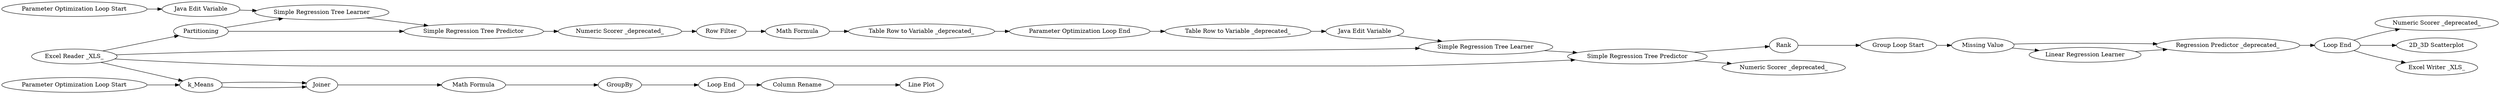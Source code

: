 digraph {
	6 [label="Parameter Optimization Loop Start"]
	7 [label="Parameter Optimization Loop End"]
	32 [label="Simple Regression Tree Learner"]
	65 [label="Simple Regression Tree Predictor"]
	68 [label="Group Loop Start"]
	69 [label="Missing Value"]
	70 [label="Linear Regression Learner"]
	71 [label="Regression Predictor _deprecated_"]
	77 [label="Numeric Scorer _deprecated_"]
	155 [label="2D_3D Scatterplot"]
	180 [label="Java Edit Variable"]
	182 [label="Numeric Scorer _deprecated_"]
	183 [label="Table Row to Variable _deprecated_"]
	185 [label="Row Filter"]
	186 [label="Simple Regression Tree Learner"]
	187 [label="Simple Regression Tree Predictor"]
	206 [label="Table Row to Variable _deprecated_"]
	207 [label="Java Edit Variable"]
	209 [label="Math Formula"]
	211 [label=Rank]
	214 [label=Partitioning]
	215 [label="Loop End"]
	230 [label="Numeric Scorer _deprecated_"]
	231 [label=k_Means]
	232 [label="Parameter Optimization Loop Start"]
	234 [label="Loop End"]
	235 [label=Joiner]
	239 [label="Excel Reader _XLS_"]
	240 [label="Excel Writer _XLS_"]
	241 [label="Math Formula"]
	242 [label=GroupBy]
	243 [label="Column Rename"]
	244 [label="Line Plot"]
	6 -> 180
	7 -> 206
	32 -> 65
	65 -> 182
	68 -> 69
	69 -> 71
	69 -> 70
	70 -> 71
	71 -> 215
	180 -> 32
	182 -> 185
	183 -> 7
	185 -> 209
	186 -> 187
	187 -> 230
	187 -> 211
	206 -> 207
	207 -> 186
	209 -> 183
	211 -> 68
	214 -> 65
	214 -> 32
	215 -> 155
	215 -> 77
	215 -> 240
	231 -> 235
	231 -> 235
	232 -> 231
	234 -> 243
	235 -> 241
	239 -> 231
	239 -> 187
	239 -> 186
	239 -> 214
	241 -> 242
	242 -> 234
	243 -> 244
	rankdir=LR
}
